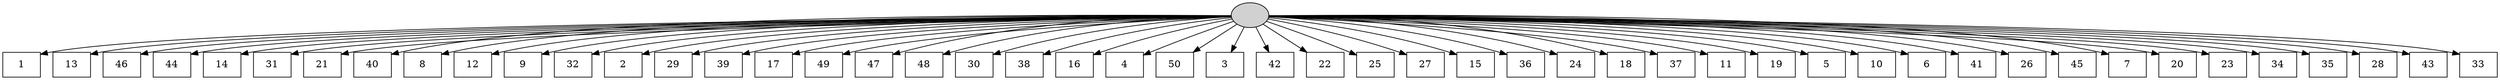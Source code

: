 digraph G {
0[style=filled, fillcolor=grey82, label=""];
1[shape=box,style=filled, fillcolor=white,label="1\n"];
2[shape=box,style=filled, fillcolor=white,label="13\n"];
3[shape=box,style=filled, fillcolor=white,label="46\n"];
4[shape=box,style=filled, fillcolor=white,label="44\n"];
5[shape=box,style=filled, fillcolor=white,label="14\n"];
6[shape=box,style=filled, fillcolor=white,label="31\n"];
7[shape=box,style=filled, fillcolor=white,label="21\n"];
8[shape=box,style=filled, fillcolor=white,label="40\n"];
9[shape=box,style=filled, fillcolor=white,label="8\n"];
10[shape=box,style=filled, fillcolor=white,label="12\n"];
11[shape=box,style=filled, fillcolor=white,label="9\n"];
12[shape=box,style=filled, fillcolor=white,label="32\n"];
13[shape=box,style=filled, fillcolor=white,label="2\n"];
14[shape=box,style=filled, fillcolor=white,label="29\n"];
15[shape=box,style=filled, fillcolor=white,label="39\n"];
16[shape=box,style=filled, fillcolor=white,label="17\n"];
17[shape=box,style=filled, fillcolor=white,label="49\n"];
18[shape=box,style=filled, fillcolor=white,label="47\n"];
19[shape=box,style=filled, fillcolor=white,label="48\n"];
20[shape=box,style=filled, fillcolor=white,label="30\n"];
21[shape=box,style=filled, fillcolor=white,label="38\n"];
22[shape=box,style=filled, fillcolor=white,label="16\n"];
23[shape=box,style=filled, fillcolor=white,label="4\n"];
24[shape=box,style=filled, fillcolor=white,label="50\n"];
25[shape=box,style=filled, fillcolor=white,label="3\n"];
26[shape=box,style=filled, fillcolor=white,label="42\n"];
27[shape=box,style=filled, fillcolor=white,label="22\n"];
28[shape=box,style=filled, fillcolor=white,label="25\n"];
29[shape=box,style=filled, fillcolor=white,label="27\n"];
30[shape=box,style=filled, fillcolor=white,label="15\n"];
31[shape=box,style=filled, fillcolor=white,label="36\n"];
32[shape=box,style=filled, fillcolor=white,label="24\n"];
33[shape=box,style=filled, fillcolor=white,label="18\n"];
34[shape=box,style=filled, fillcolor=white,label="37\n"];
35[shape=box,style=filled, fillcolor=white,label="11\n"];
36[shape=box,style=filled, fillcolor=white,label="19\n"];
37[shape=box,style=filled, fillcolor=white,label="5\n"];
38[shape=box,style=filled, fillcolor=white,label="10\n"];
39[shape=box,style=filled, fillcolor=white,label="6\n"];
40[shape=box,style=filled, fillcolor=white,label="41\n"];
41[shape=box,style=filled, fillcolor=white,label="26\n"];
42[shape=box,style=filled, fillcolor=white,label="45\n"];
43[shape=box,style=filled, fillcolor=white,label="7\n"];
44[shape=box,style=filled, fillcolor=white,label="20\n"];
45[shape=box,style=filled, fillcolor=white,label="23\n"];
46[shape=box,style=filled, fillcolor=white,label="34\n"];
47[shape=box,style=filled, fillcolor=white,label="35\n"];
48[shape=box,style=filled, fillcolor=white,label="28\n"];
49[shape=box,style=filled, fillcolor=white,label="43\n"];
50[shape=box,style=filled, fillcolor=white,label="33\n"];
0->1 ;
0->2 ;
0->3 ;
0->4 ;
0->5 ;
0->6 ;
0->7 ;
0->8 ;
0->9 ;
0->10 ;
0->11 ;
0->12 ;
0->13 ;
0->14 ;
0->15 ;
0->16 ;
0->17 ;
0->18 ;
0->19 ;
0->20 ;
0->21 ;
0->22 ;
0->23 ;
0->24 ;
0->25 ;
0->26 ;
0->27 ;
0->28 ;
0->29 ;
0->30 ;
0->31 ;
0->32 ;
0->33 ;
0->34 ;
0->35 ;
0->36 ;
0->37 ;
0->38 ;
0->39 ;
0->40 ;
0->41 ;
0->42 ;
0->43 ;
0->44 ;
0->45 ;
0->46 ;
0->47 ;
0->48 ;
0->49 ;
0->50 ;
}
